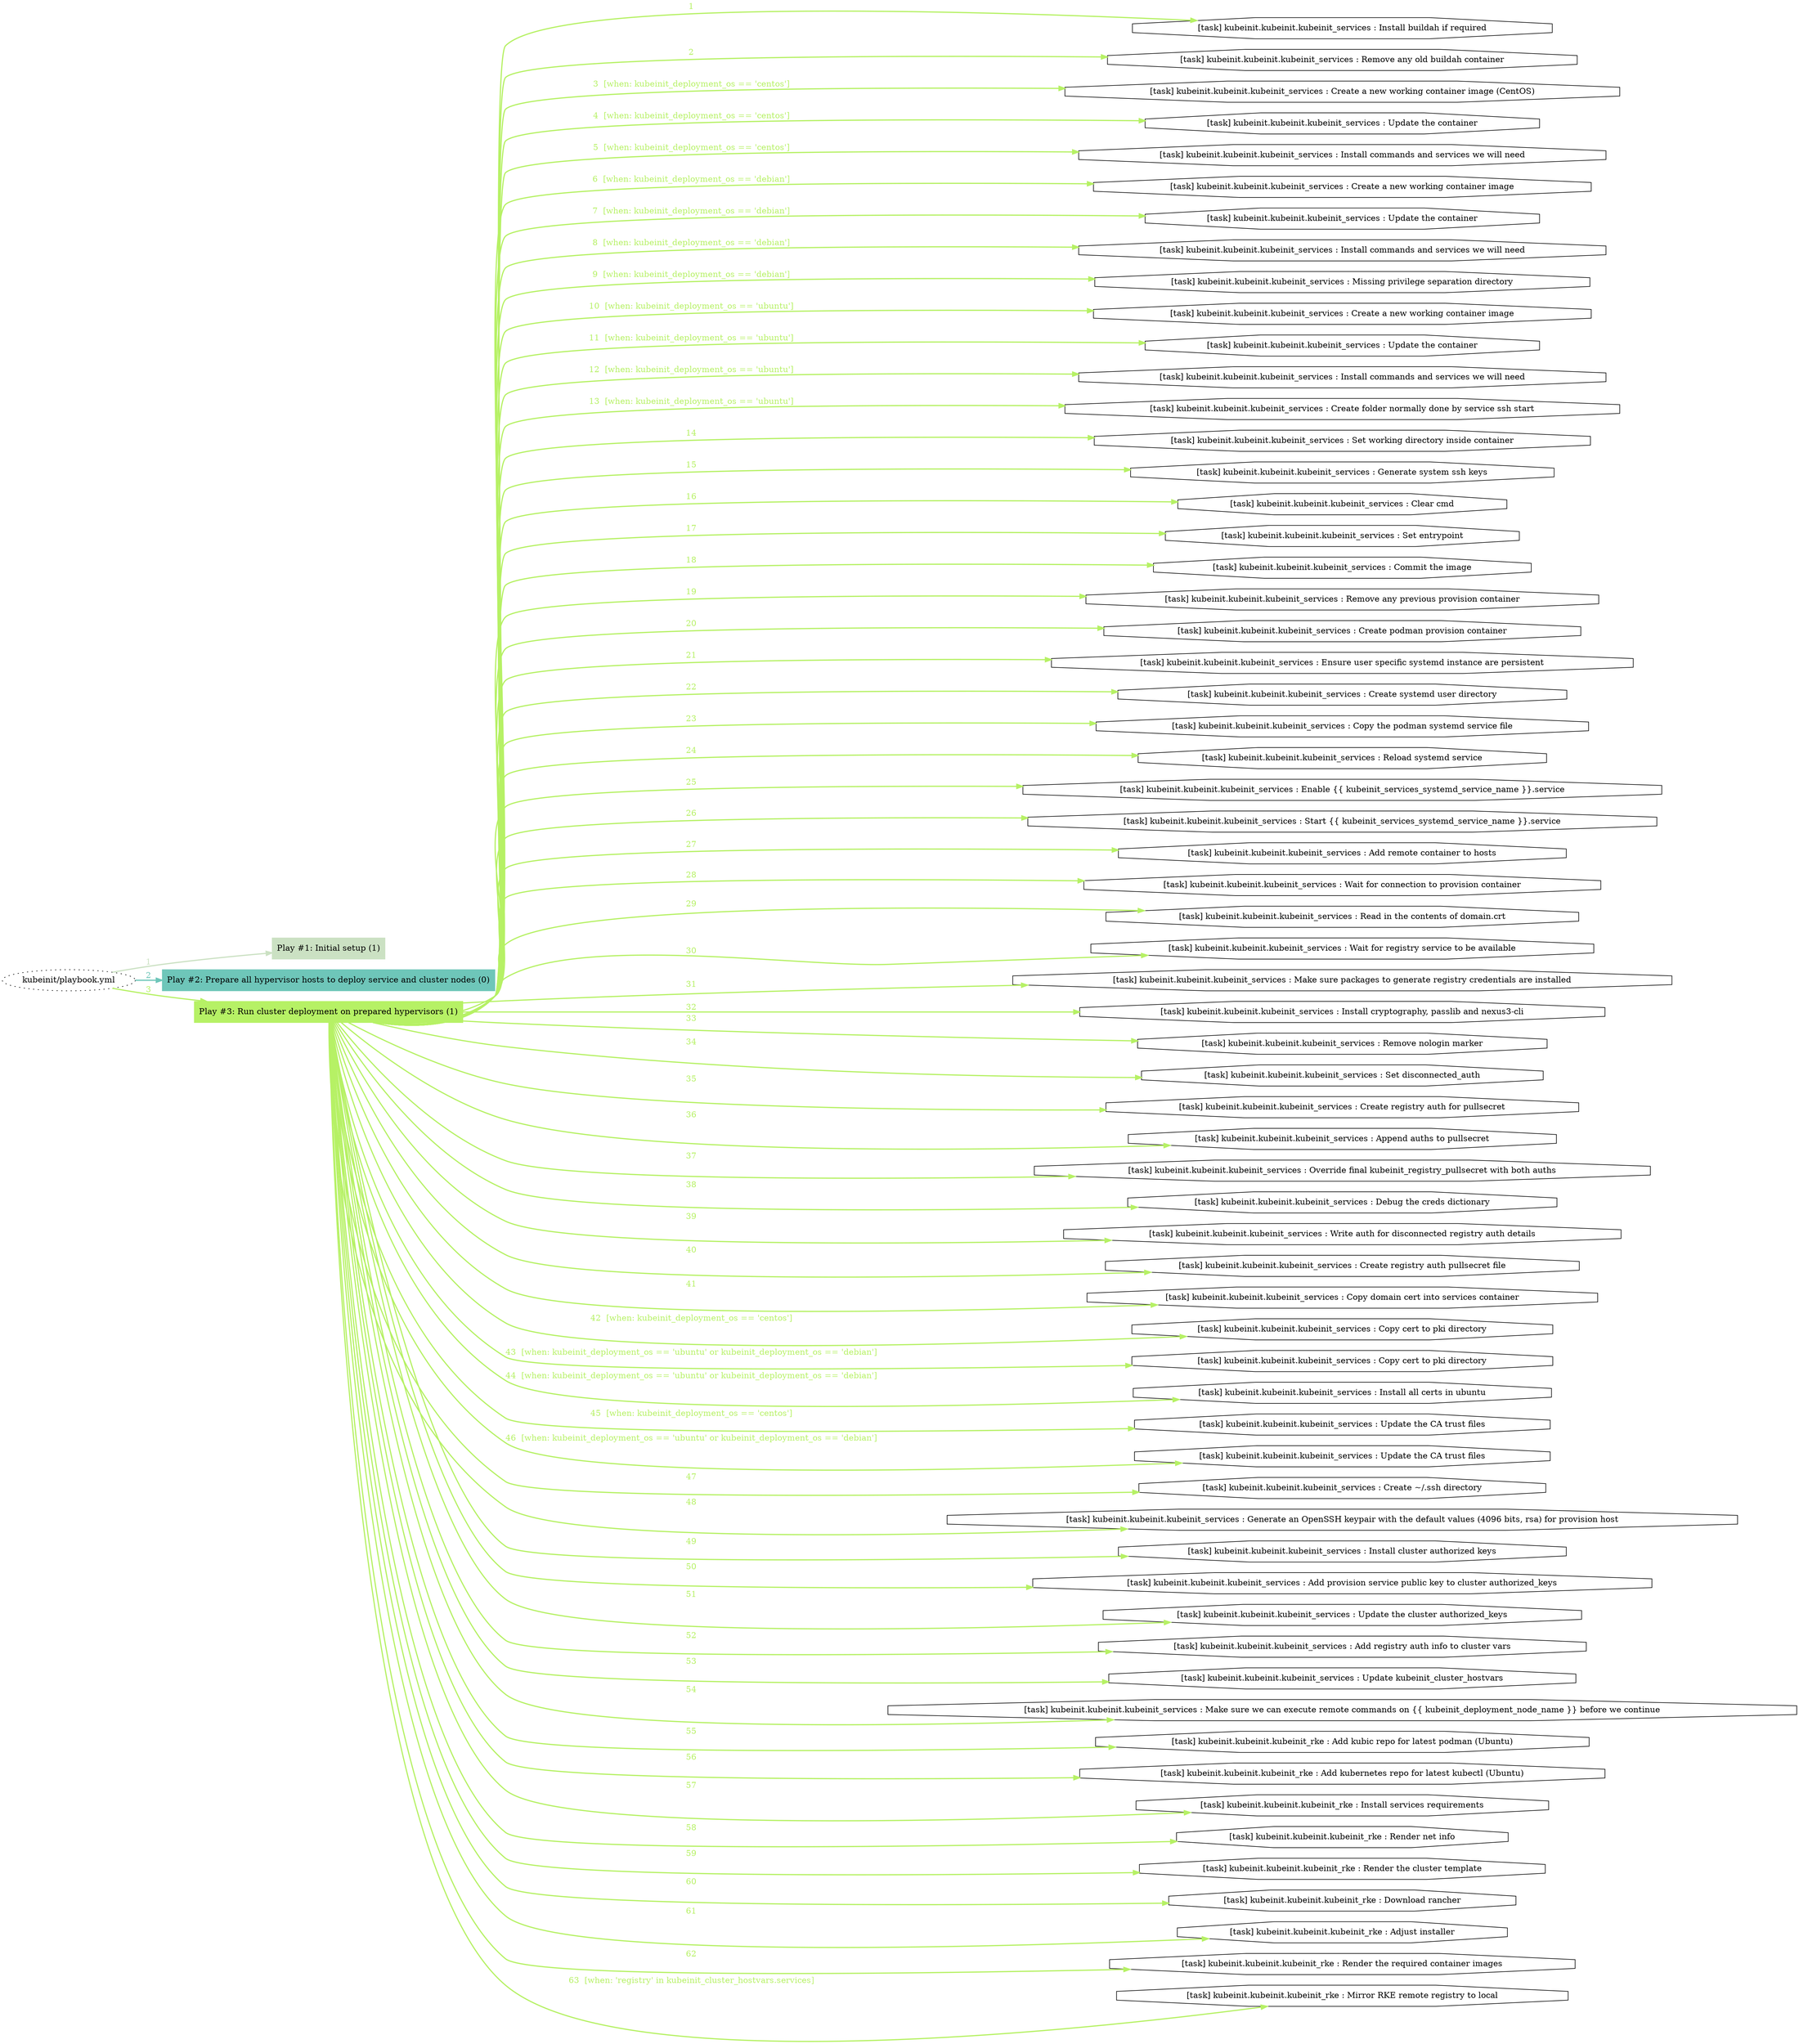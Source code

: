 digraph "kubeinit/playbook.yml "{
	graph [concentrate=true ordering=in rankdir=LR ratio=fill]
	edge [esep=5 sep=10]
	"kubeinit/playbook.yml" [id=root_node style=dotted]
	subgraph "Play #1: Initial setup (1) "{
		"Play #1: Initial setup (1)" [color="#cbe1c3" fontcolor="#000000" id="play_92b8d366-0b4c-4419-a6c6-166ccf0d71f1" shape=box style=filled tooltip=localhost]
		"kubeinit/playbook.yml" -> "Play #1: Initial setup (1)" [label=1 color="#cbe1c3" fontcolor="#cbe1c3" id="edge_5588e5fd-3d67-4f52-b2dd-b437bc4ee201" style=bold]
	}
	subgraph "Play #2: Prepare all hypervisor hosts to deploy service and cluster nodes (0) "{
		"Play #2: Prepare all hypervisor hosts to deploy service and cluster nodes (0)" [color="#6ec6b9" fontcolor="#000000" id="play_97590183-f365-4d15-9194-5573b5f65bda" shape=box style=filled tooltip=""]
		"kubeinit/playbook.yml" -> "Play #2: Prepare all hypervisor hosts to deploy service and cluster nodes (0)" [label=2 color="#6ec6b9" fontcolor="#6ec6b9" id="edge_7bc3e1e9-976c-4c43-8940-598a12a0cede" style=bold]
	}
	subgraph "Play #3: Run cluster deployment on prepared hypervisors (1) "{
		"Play #3: Run cluster deployment on prepared hypervisors (1)" [color="#b6f165" fontcolor="#000000" id="play_e72910d5-e5f8-4277-a110-4760e1043437" shape=box style=filled tooltip=localhost]
		"kubeinit/playbook.yml" -> "Play #3: Run cluster deployment on prepared hypervisors (1)" [label=3 color="#b6f165" fontcolor="#b6f165" id="edge_8b7828df-2321-4020-81c7-35a879ad09b1" style=bold]
		"task_51b20ea7-3c60-48db-bd7e-b1a3b97edab4" [label="[task] kubeinit.kubeinit.kubeinit_services : Install buildah if required" id="task_51b20ea7-3c60-48db-bd7e-b1a3b97edab4" shape=octagon tooltip="[task] kubeinit.kubeinit.kubeinit_services : Install buildah if required"]
		"Play #3: Run cluster deployment on prepared hypervisors (1)" -> "task_51b20ea7-3c60-48db-bd7e-b1a3b97edab4" [label=1 color="#b6f165" fontcolor="#b6f165" id="edge_404acd1a-39ef-4ee1-9e82-ad04fc945151" style=bold]
		"task_80441e25-cef0-4d51-a728-c970016ad37b" [label="[task] kubeinit.kubeinit.kubeinit_services : Remove any old buildah container" id="task_80441e25-cef0-4d51-a728-c970016ad37b" shape=octagon tooltip="[task] kubeinit.kubeinit.kubeinit_services : Remove any old buildah container"]
		"Play #3: Run cluster deployment on prepared hypervisors (1)" -> "task_80441e25-cef0-4d51-a728-c970016ad37b" [label=2 color="#b6f165" fontcolor="#b6f165" id="edge_ac5a5b84-e2c9-43f9-b4fd-71de170e8df4" style=bold]
		"task_86c115d2-d01b-4e83-9484-d398e41625eb" [label="[task] kubeinit.kubeinit.kubeinit_services : Create a new working container image (CentOS)" id="task_86c115d2-d01b-4e83-9484-d398e41625eb" shape=octagon tooltip="[task] kubeinit.kubeinit.kubeinit_services : Create a new working container image (CentOS)"]
		"Play #3: Run cluster deployment on prepared hypervisors (1)" -> "task_86c115d2-d01b-4e83-9484-d398e41625eb" [label="3  [when: kubeinit_deployment_os == 'centos']" color="#b6f165" fontcolor="#b6f165" id="edge_82df9500-069c-48b7-ae0d-f87b46f5d4c4" style=bold]
		"task_3fcefd37-3c2e-4282-851b-fc1059989a72" [label="[task] kubeinit.kubeinit.kubeinit_services : Update the container" id="task_3fcefd37-3c2e-4282-851b-fc1059989a72" shape=octagon tooltip="[task] kubeinit.kubeinit.kubeinit_services : Update the container"]
		"Play #3: Run cluster deployment on prepared hypervisors (1)" -> "task_3fcefd37-3c2e-4282-851b-fc1059989a72" [label="4  [when: kubeinit_deployment_os == 'centos']" color="#b6f165" fontcolor="#b6f165" id="edge_0c2916b9-be1e-4401-ba0e-76e088aa64b6" style=bold]
		"task_775f3d70-1d9e-4f17-a3d6-417639c497a5" [label="[task] kubeinit.kubeinit.kubeinit_services : Install commands and services we will need" id="task_775f3d70-1d9e-4f17-a3d6-417639c497a5" shape=octagon tooltip="[task] kubeinit.kubeinit.kubeinit_services : Install commands and services we will need"]
		"Play #3: Run cluster deployment on prepared hypervisors (1)" -> "task_775f3d70-1d9e-4f17-a3d6-417639c497a5" [label="5  [when: kubeinit_deployment_os == 'centos']" color="#b6f165" fontcolor="#b6f165" id="edge_423fe1b2-0e5d-4a88-89bc-807500841cf4" style=bold]
		"task_272a2b25-8fa3-4c94-a89e-eba4810a0b5a" [label="[task] kubeinit.kubeinit.kubeinit_services : Create a new working container image" id="task_272a2b25-8fa3-4c94-a89e-eba4810a0b5a" shape=octagon tooltip="[task] kubeinit.kubeinit.kubeinit_services : Create a new working container image"]
		"Play #3: Run cluster deployment on prepared hypervisors (1)" -> "task_272a2b25-8fa3-4c94-a89e-eba4810a0b5a" [label="6  [when: kubeinit_deployment_os == 'debian']" color="#b6f165" fontcolor="#b6f165" id="edge_c507916c-87d6-4a7a-bf19-8c873148f09f" style=bold]
		"task_11799140-09af-4022-b004-09b8496a8255" [label="[task] kubeinit.kubeinit.kubeinit_services : Update the container" id="task_11799140-09af-4022-b004-09b8496a8255" shape=octagon tooltip="[task] kubeinit.kubeinit.kubeinit_services : Update the container"]
		"Play #3: Run cluster deployment on prepared hypervisors (1)" -> "task_11799140-09af-4022-b004-09b8496a8255" [label="7  [when: kubeinit_deployment_os == 'debian']" color="#b6f165" fontcolor="#b6f165" id="edge_3c88fcc5-4889-45ca-bd9c-b8ccd84e4097" style=bold]
		"task_d80106c7-7476-48f3-a1c7-712fb5fac399" [label="[task] kubeinit.kubeinit.kubeinit_services : Install commands and services we will need" id="task_d80106c7-7476-48f3-a1c7-712fb5fac399" shape=octagon tooltip="[task] kubeinit.kubeinit.kubeinit_services : Install commands and services we will need"]
		"Play #3: Run cluster deployment on prepared hypervisors (1)" -> "task_d80106c7-7476-48f3-a1c7-712fb5fac399" [label="8  [when: kubeinit_deployment_os == 'debian']" color="#b6f165" fontcolor="#b6f165" id="edge_6e795aaa-e3f4-443a-bc93-cabf4f9355ce" style=bold]
		"task_d2935068-3375-46d2-893d-c03c8bc3d672" [label="[task] kubeinit.kubeinit.kubeinit_services : Missing privilege separation directory" id="task_d2935068-3375-46d2-893d-c03c8bc3d672" shape=octagon tooltip="[task] kubeinit.kubeinit.kubeinit_services : Missing privilege separation directory"]
		"Play #3: Run cluster deployment on prepared hypervisors (1)" -> "task_d2935068-3375-46d2-893d-c03c8bc3d672" [label="9  [when: kubeinit_deployment_os == 'debian']" color="#b6f165" fontcolor="#b6f165" id="edge_565b4282-17ce-4ea1-8e77-b60c8e6a4503" style=bold]
		"task_cd6d57a4-c55d-42de-b3f3-cbd2bf7a79dc" [label="[task] kubeinit.kubeinit.kubeinit_services : Create a new working container image" id="task_cd6d57a4-c55d-42de-b3f3-cbd2bf7a79dc" shape=octagon tooltip="[task] kubeinit.kubeinit.kubeinit_services : Create a new working container image"]
		"Play #3: Run cluster deployment on prepared hypervisors (1)" -> "task_cd6d57a4-c55d-42de-b3f3-cbd2bf7a79dc" [label="10  [when: kubeinit_deployment_os == 'ubuntu']" color="#b6f165" fontcolor="#b6f165" id="edge_28d82120-959e-44d8-8dab-00dbf6f651c3" style=bold]
		"task_05903f37-0186-4651-ba0e-668a61826a6b" [label="[task] kubeinit.kubeinit.kubeinit_services : Update the container" id="task_05903f37-0186-4651-ba0e-668a61826a6b" shape=octagon tooltip="[task] kubeinit.kubeinit.kubeinit_services : Update the container"]
		"Play #3: Run cluster deployment on prepared hypervisors (1)" -> "task_05903f37-0186-4651-ba0e-668a61826a6b" [label="11  [when: kubeinit_deployment_os == 'ubuntu']" color="#b6f165" fontcolor="#b6f165" id="edge_e26ff62f-3799-4b4d-8341-8f9b47ceadb1" style=bold]
		"task_5550bde5-ea6e-4ac9-aa2e-5c9465d791e0" [label="[task] kubeinit.kubeinit.kubeinit_services : Install commands and services we will need" id="task_5550bde5-ea6e-4ac9-aa2e-5c9465d791e0" shape=octagon tooltip="[task] kubeinit.kubeinit.kubeinit_services : Install commands and services we will need"]
		"Play #3: Run cluster deployment on prepared hypervisors (1)" -> "task_5550bde5-ea6e-4ac9-aa2e-5c9465d791e0" [label="12  [when: kubeinit_deployment_os == 'ubuntu']" color="#b6f165" fontcolor="#b6f165" id="edge_f3b560f9-d24c-4f6b-b4f3-fb59b96fbbbd" style=bold]
		"task_107d8d09-22f1-45f9-a216-9beed77ab0ab" [label="[task] kubeinit.kubeinit.kubeinit_services : Create folder normally done by service ssh start" id="task_107d8d09-22f1-45f9-a216-9beed77ab0ab" shape=octagon tooltip="[task] kubeinit.kubeinit.kubeinit_services : Create folder normally done by service ssh start"]
		"Play #3: Run cluster deployment on prepared hypervisors (1)" -> "task_107d8d09-22f1-45f9-a216-9beed77ab0ab" [label="13  [when: kubeinit_deployment_os == 'ubuntu']" color="#b6f165" fontcolor="#b6f165" id="edge_06575089-8000-4dbe-875a-708273d4dcd5" style=bold]
		"task_f44bcf10-14f1-47ee-b4f6-74ceb164810e" [label="[task] kubeinit.kubeinit.kubeinit_services : Set working directory inside container" id="task_f44bcf10-14f1-47ee-b4f6-74ceb164810e" shape=octagon tooltip="[task] kubeinit.kubeinit.kubeinit_services : Set working directory inside container"]
		"Play #3: Run cluster deployment on prepared hypervisors (1)" -> "task_f44bcf10-14f1-47ee-b4f6-74ceb164810e" [label=14 color="#b6f165" fontcolor="#b6f165" id="edge_8c34f814-5af0-4fab-99c2-be8c75e6ffc6" style=bold]
		"task_78b46f24-9fe2-45e6-ad72-4920541eb0c2" [label="[task] kubeinit.kubeinit.kubeinit_services : Generate system ssh keys" id="task_78b46f24-9fe2-45e6-ad72-4920541eb0c2" shape=octagon tooltip="[task] kubeinit.kubeinit.kubeinit_services : Generate system ssh keys"]
		"Play #3: Run cluster deployment on prepared hypervisors (1)" -> "task_78b46f24-9fe2-45e6-ad72-4920541eb0c2" [label=15 color="#b6f165" fontcolor="#b6f165" id="edge_c1a33c25-ea8d-493d-b1b6-f03ead27362b" style=bold]
		"task_0dc1dfd6-50ac-4adc-9f9d-609deac34b43" [label="[task] kubeinit.kubeinit.kubeinit_services : Clear cmd" id="task_0dc1dfd6-50ac-4adc-9f9d-609deac34b43" shape=octagon tooltip="[task] kubeinit.kubeinit.kubeinit_services : Clear cmd"]
		"Play #3: Run cluster deployment on prepared hypervisors (1)" -> "task_0dc1dfd6-50ac-4adc-9f9d-609deac34b43" [label=16 color="#b6f165" fontcolor="#b6f165" id="edge_058e0c09-cb21-4e87-b779-d2d2b163c725" style=bold]
		"task_abdfff79-81f5-4711-8ebf-efb9338d2b1d" [label="[task] kubeinit.kubeinit.kubeinit_services : Set entrypoint" id="task_abdfff79-81f5-4711-8ebf-efb9338d2b1d" shape=octagon tooltip="[task] kubeinit.kubeinit.kubeinit_services : Set entrypoint"]
		"Play #3: Run cluster deployment on prepared hypervisors (1)" -> "task_abdfff79-81f5-4711-8ebf-efb9338d2b1d" [label=17 color="#b6f165" fontcolor="#b6f165" id="edge_e381a939-99d4-4190-86a9-0c3779582832" style=bold]
		"task_1e846a70-57b0-424d-ae3f-26ef8c07d2e4" [label="[task] kubeinit.kubeinit.kubeinit_services : Commit the image" id="task_1e846a70-57b0-424d-ae3f-26ef8c07d2e4" shape=octagon tooltip="[task] kubeinit.kubeinit.kubeinit_services : Commit the image"]
		"Play #3: Run cluster deployment on prepared hypervisors (1)" -> "task_1e846a70-57b0-424d-ae3f-26ef8c07d2e4" [label=18 color="#b6f165" fontcolor="#b6f165" id="edge_668e4384-695c-4147-aac1-f318c3764db2" style=bold]
		"task_d6f9899f-555f-4e40-b66c-b10a96dac909" [label="[task] kubeinit.kubeinit.kubeinit_services : Remove any previous provision container" id="task_d6f9899f-555f-4e40-b66c-b10a96dac909" shape=octagon tooltip="[task] kubeinit.kubeinit.kubeinit_services : Remove any previous provision container"]
		"Play #3: Run cluster deployment on prepared hypervisors (1)" -> "task_d6f9899f-555f-4e40-b66c-b10a96dac909" [label=19 color="#b6f165" fontcolor="#b6f165" id="edge_6d7a3962-67f4-42e5-b986-03270b32c3e4" style=bold]
		"task_c2c78ee6-f95d-43d3-8d2e-8d8829c49dac" [label="[task] kubeinit.kubeinit.kubeinit_services : Create podman provision container" id="task_c2c78ee6-f95d-43d3-8d2e-8d8829c49dac" shape=octagon tooltip="[task] kubeinit.kubeinit.kubeinit_services : Create podman provision container"]
		"Play #3: Run cluster deployment on prepared hypervisors (1)" -> "task_c2c78ee6-f95d-43d3-8d2e-8d8829c49dac" [label=20 color="#b6f165" fontcolor="#b6f165" id="edge_da860106-57f8-4950-a465-5f3fa5220d90" style=bold]
		"task_de237b7d-db5a-410c-80ab-7d31857c2a6e" [label="[task] kubeinit.kubeinit.kubeinit_services : Ensure user specific systemd instance are persistent" id="task_de237b7d-db5a-410c-80ab-7d31857c2a6e" shape=octagon tooltip="[task] kubeinit.kubeinit.kubeinit_services : Ensure user specific systemd instance are persistent"]
		"Play #3: Run cluster deployment on prepared hypervisors (1)" -> "task_de237b7d-db5a-410c-80ab-7d31857c2a6e" [label=21 color="#b6f165" fontcolor="#b6f165" id="edge_d9327c0d-0aed-4a70-b942-07c3deb12315" style=bold]
		"task_b462760d-8357-465f-a25b-bd7b193a704e" [label="[task] kubeinit.kubeinit.kubeinit_services : Create systemd user directory" id="task_b462760d-8357-465f-a25b-bd7b193a704e" shape=octagon tooltip="[task] kubeinit.kubeinit.kubeinit_services : Create systemd user directory"]
		"Play #3: Run cluster deployment on prepared hypervisors (1)" -> "task_b462760d-8357-465f-a25b-bd7b193a704e" [label=22 color="#b6f165" fontcolor="#b6f165" id="edge_3cbb9e8f-bae1-4826-9531-e996015375eb" style=bold]
		"task_f0665ee9-1130-4385-b9c9-b90a62ac2e9e" [label="[task] kubeinit.kubeinit.kubeinit_services : Copy the podman systemd service file" id="task_f0665ee9-1130-4385-b9c9-b90a62ac2e9e" shape=octagon tooltip="[task] kubeinit.kubeinit.kubeinit_services : Copy the podman systemd service file"]
		"Play #3: Run cluster deployment on prepared hypervisors (1)" -> "task_f0665ee9-1130-4385-b9c9-b90a62ac2e9e" [label=23 color="#b6f165" fontcolor="#b6f165" id="edge_58a03fbd-36bd-4076-a5c2-e28ed4fba684" style=bold]
		"task_3d4c040a-a92c-4ba2-8d75-61c7bc868e5a" [label="[task] kubeinit.kubeinit.kubeinit_services : Reload systemd service" id="task_3d4c040a-a92c-4ba2-8d75-61c7bc868e5a" shape=octagon tooltip="[task] kubeinit.kubeinit.kubeinit_services : Reload systemd service"]
		"Play #3: Run cluster deployment on prepared hypervisors (1)" -> "task_3d4c040a-a92c-4ba2-8d75-61c7bc868e5a" [label=24 color="#b6f165" fontcolor="#b6f165" id="edge_a28d02cc-a57e-4f32-8ad4-4a9833e4a110" style=bold]
		"task_e1bd9e54-6309-4041-9584-56ae0ceae685" [label="[task] kubeinit.kubeinit.kubeinit_services : Enable {{ kubeinit_services_systemd_service_name }}.service" id="task_e1bd9e54-6309-4041-9584-56ae0ceae685" shape=octagon tooltip="[task] kubeinit.kubeinit.kubeinit_services : Enable {{ kubeinit_services_systemd_service_name }}.service"]
		"Play #3: Run cluster deployment on prepared hypervisors (1)" -> "task_e1bd9e54-6309-4041-9584-56ae0ceae685" [label=25 color="#b6f165" fontcolor="#b6f165" id="edge_52619eaa-d2c7-40dc-9620-9d5839584769" style=bold]
		"task_add632b2-0db6-4802-8265-3fea501debb2" [label="[task] kubeinit.kubeinit.kubeinit_services : Start {{ kubeinit_services_systemd_service_name }}.service" id="task_add632b2-0db6-4802-8265-3fea501debb2" shape=octagon tooltip="[task] kubeinit.kubeinit.kubeinit_services : Start {{ kubeinit_services_systemd_service_name }}.service"]
		"Play #3: Run cluster deployment on prepared hypervisors (1)" -> "task_add632b2-0db6-4802-8265-3fea501debb2" [label=26 color="#b6f165" fontcolor="#b6f165" id="edge_4b350a9a-7475-430b-85b6-ac8ee3e08ef0" style=bold]
		"task_478b75e2-b9be-460f-80e5-156fd0cf98b1" [label="[task] kubeinit.kubeinit.kubeinit_services : Add remote container to hosts" id="task_478b75e2-b9be-460f-80e5-156fd0cf98b1" shape=octagon tooltip="[task] kubeinit.kubeinit.kubeinit_services : Add remote container to hosts"]
		"Play #3: Run cluster deployment on prepared hypervisors (1)" -> "task_478b75e2-b9be-460f-80e5-156fd0cf98b1" [label=27 color="#b6f165" fontcolor="#b6f165" id="edge_e2a89381-1b39-44d0-8148-a86765b94f60" style=bold]
		"task_0d230a6c-9375-423b-af1c-5f0520f90e9c" [label="[task] kubeinit.kubeinit.kubeinit_services : Wait for connection to provision container" id="task_0d230a6c-9375-423b-af1c-5f0520f90e9c" shape=octagon tooltip="[task] kubeinit.kubeinit.kubeinit_services : Wait for connection to provision container"]
		"Play #3: Run cluster deployment on prepared hypervisors (1)" -> "task_0d230a6c-9375-423b-af1c-5f0520f90e9c" [label=28 color="#b6f165" fontcolor="#b6f165" id="edge_3bec6538-74a6-4662-94a9-06cf71759cfc" style=bold]
		"task_007c847c-ff96-425a-975f-60851751ace1" [label="[task] kubeinit.kubeinit.kubeinit_services : Read in the contents of domain.crt" id="task_007c847c-ff96-425a-975f-60851751ace1" shape=octagon tooltip="[task] kubeinit.kubeinit.kubeinit_services : Read in the contents of domain.crt"]
		"Play #3: Run cluster deployment on prepared hypervisors (1)" -> "task_007c847c-ff96-425a-975f-60851751ace1" [label=29 color="#b6f165" fontcolor="#b6f165" id="edge_6e6f25fd-8dad-48f6-b71d-5827b6a795e5" style=bold]
		"task_1ee04cf0-0df2-4a3c-99b7-05ab876d1462" [label="[task] kubeinit.kubeinit.kubeinit_services : Wait for registry service to be available" id="task_1ee04cf0-0df2-4a3c-99b7-05ab876d1462" shape=octagon tooltip="[task] kubeinit.kubeinit.kubeinit_services : Wait for registry service to be available"]
		"Play #3: Run cluster deployment on prepared hypervisors (1)" -> "task_1ee04cf0-0df2-4a3c-99b7-05ab876d1462" [label=30 color="#b6f165" fontcolor="#b6f165" id="edge_afebf0c1-1deb-489f-bc22-562e3c4bab3b" style=bold]
		"task_1384e455-108b-4a4f-8de9-281ca5595c0d" [label="[task] kubeinit.kubeinit.kubeinit_services : Make sure packages to generate registry credentials are installed" id="task_1384e455-108b-4a4f-8de9-281ca5595c0d" shape=octagon tooltip="[task] kubeinit.kubeinit.kubeinit_services : Make sure packages to generate registry credentials are installed"]
		"Play #3: Run cluster deployment on prepared hypervisors (1)" -> "task_1384e455-108b-4a4f-8de9-281ca5595c0d" [label=31 color="#b6f165" fontcolor="#b6f165" id="edge_c0bfe88d-08ac-40c4-b839-42104204f50c" style=bold]
		"task_6e98ba31-e008-4467-857f-de455675f723" [label="[task] kubeinit.kubeinit.kubeinit_services : Install cryptography, passlib and nexus3-cli" id="task_6e98ba31-e008-4467-857f-de455675f723" shape=octagon tooltip="[task] kubeinit.kubeinit.kubeinit_services : Install cryptography, passlib and nexus3-cli"]
		"Play #3: Run cluster deployment on prepared hypervisors (1)" -> "task_6e98ba31-e008-4467-857f-de455675f723" [label=32 color="#b6f165" fontcolor="#b6f165" id="edge_075f2d38-48cf-46d8-b7e6-f207968c8523" style=bold]
		"task_9d662355-39b7-4049-8bc0-770341a442f4" [label="[task] kubeinit.kubeinit.kubeinit_services : Remove nologin marker" id="task_9d662355-39b7-4049-8bc0-770341a442f4" shape=octagon tooltip="[task] kubeinit.kubeinit.kubeinit_services : Remove nologin marker"]
		"Play #3: Run cluster deployment on prepared hypervisors (1)" -> "task_9d662355-39b7-4049-8bc0-770341a442f4" [label=33 color="#b6f165" fontcolor="#b6f165" id="edge_122c6c69-a2e9-47ce-a739-769f8d62fe5a" style=bold]
		"task_c4bad9fb-d6e5-4457-ba02-1f10cbfd32b4" [label="[task] kubeinit.kubeinit.kubeinit_services : Set disconnected_auth" id="task_c4bad9fb-d6e5-4457-ba02-1f10cbfd32b4" shape=octagon tooltip="[task] kubeinit.kubeinit.kubeinit_services : Set disconnected_auth"]
		"Play #3: Run cluster deployment on prepared hypervisors (1)" -> "task_c4bad9fb-d6e5-4457-ba02-1f10cbfd32b4" [label=34 color="#b6f165" fontcolor="#b6f165" id="edge_328514e3-9af9-49bf-af25-5d63ffa9fddf" style=bold]
		"task_a6ec7e0c-ff11-40a9-8c1a-c1055707e418" [label="[task] kubeinit.kubeinit.kubeinit_services : Create registry auth for pullsecret" id="task_a6ec7e0c-ff11-40a9-8c1a-c1055707e418" shape=octagon tooltip="[task] kubeinit.kubeinit.kubeinit_services : Create registry auth for pullsecret"]
		"Play #3: Run cluster deployment on prepared hypervisors (1)" -> "task_a6ec7e0c-ff11-40a9-8c1a-c1055707e418" [label=35 color="#b6f165" fontcolor="#b6f165" id="edge_51f0a40e-cfc9-436c-b63c-82f877e9cab9" style=bold]
		"task_fba4fd4d-d680-4bc8-9e3e-22fdf52a8be4" [label="[task] kubeinit.kubeinit.kubeinit_services : Append auths to pullsecret" id="task_fba4fd4d-d680-4bc8-9e3e-22fdf52a8be4" shape=octagon tooltip="[task] kubeinit.kubeinit.kubeinit_services : Append auths to pullsecret"]
		"Play #3: Run cluster deployment on prepared hypervisors (1)" -> "task_fba4fd4d-d680-4bc8-9e3e-22fdf52a8be4" [label=36 color="#b6f165" fontcolor="#b6f165" id="edge_b6bc508f-058c-4a34-b04b-893bbe5ec3e3" style=bold]
		"task_7084ee2b-e743-438d-a815-466f003b7173" [label="[task] kubeinit.kubeinit.kubeinit_services : Override final kubeinit_registry_pullsecret with both auths" id="task_7084ee2b-e743-438d-a815-466f003b7173" shape=octagon tooltip="[task] kubeinit.kubeinit.kubeinit_services : Override final kubeinit_registry_pullsecret with both auths"]
		"Play #3: Run cluster deployment on prepared hypervisors (1)" -> "task_7084ee2b-e743-438d-a815-466f003b7173" [label=37 color="#b6f165" fontcolor="#b6f165" id="edge_b1f703e0-6c21-499b-af97-16e7c7c3cd77" style=bold]
		"task_94ff8ed6-23bf-439b-a7a7-7f7722aaeae1" [label="[task] kubeinit.kubeinit.kubeinit_services : Debug the creds dictionary" id="task_94ff8ed6-23bf-439b-a7a7-7f7722aaeae1" shape=octagon tooltip="[task] kubeinit.kubeinit.kubeinit_services : Debug the creds dictionary"]
		"Play #3: Run cluster deployment on prepared hypervisors (1)" -> "task_94ff8ed6-23bf-439b-a7a7-7f7722aaeae1" [label=38 color="#b6f165" fontcolor="#b6f165" id="edge_30b363a2-a03f-43af-9741-2f8e371e37da" style=bold]
		"task_7e193e8a-1ad2-4366-8112-c17fc131a6c1" [label="[task] kubeinit.kubeinit.kubeinit_services : Write auth for disconnected registry auth details" id="task_7e193e8a-1ad2-4366-8112-c17fc131a6c1" shape=octagon tooltip="[task] kubeinit.kubeinit.kubeinit_services : Write auth for disconnected registry auth details"]
		"Play #3: Run cluster deployment on prepared hypervisors (1)" -> "task_7e193e8a-1ad2-4366-8112-c17fc131a6c1" [label=39 color="#b6f165" fontcolor="#b6f165" id="edge_35a47f82-4a89-4c31-86a0-a712009e8bef" style=bold]
		"task_d95199be-6a51-49b9-916c-5bb5cf8400c9" [label="[task] kubeinit.kubeinit.kubeinit_services : Create registry auth pullsecret file" id="task_d95199be-6a51-49b9-916c-5bb5cf8400c9" shape=octagon tooltip="[task] kubeinit.kubeinit.kubeinit_services : Create registry auth pullsecret file"]
		"Play #3: Run cluster deployment on prepared hypervisors (1)" -> "task_d95199be-6a51-49b9-916c-5bb5cf8400c9" [label=40 color="#b6f165" fontcolor="#b6f165" id="edge_29cae8a4-f133-41e4-9b00-36f8bcfd41c0" style=bold]
		"task_fa48977b-9652-4f36-b847-fd52d0f14db4" [label="[task] kubeinit.kubeinit.kubeinit_services : Copy domain cert into services container" id="task_fa48977b-9652-4f36-b847-fd52d0f14db4" shape=octagon tooltip="[task] kubeinit.kubeinit.kubeinit_services : Copy domain cert into services container"]
		"Play #3: Run cluster deployment on prepared hypervisors (1)" -> "task_fa48977b-9652-4f36-b847-fd52d0f14db4" [label=41 color="#b6f165" fontcolor="#b6f165" id="edge_0e76f2c9-0ac7-452f-9bd0-861c0f66597c" style=bold]
		"task_b6637513-b22c-44ce-99ac-eb270c1a6e7d" [label="[task] kubeinit.kubeinit.kubeinit_services : Copy cert to pki directory" id="task_b6637513-b22c-44ce-99ac-eb270c1a6e7d" shape=octagon tooltip="[task] kubeinit.kubeinit.kubeinit_services : Copy cert to pki directory"]
		"Play #3: Run cluster deployment on prepared hypervisors (1)" -> "task_b6637513-b22c-44ce-99ac-eb270c1a6e7d" [label="42  [when: kubeinit_deployment_os == 'centos']" color="#b6f165" fontcolor="#b6f165" id="edge_7d6152ad-0343-467f-a7ff-faaa9b478717" style=bold]
		"task_b548e88d-30c7-43ef-b7fd-c9a8842d41cf" [label="[task] kubeinit.kubeinit.kubeinit_services : Copy cert to pki directory" id="task_b548e88d-30c7-43ef-b7fd-c9a8842d41cf" shape=octagon tooltip="[task] kubeinit.kubeinit.kubeinit_services : Copy cert to pki directory"]
		"Play #3: Run cluster deployment on prepared hypervisors (1)" -> "task_b548e88d-30c7-43ef-b7fd-c9a8842d41cf" [label="43  [when: kubeinit_deployment_os == 'ubuntu' or kubeinit_deployment_os == 'debian']" color="#b6f165" fontcolor="#b6f165" id="edge_67f633bb-0fe4-4499-9fd4-0fdae569382d" style=bold]
		"task_0438b3d3-aa13-4e72-9e3b-d753b44d9973" [label="[task] kubeinit.kubeinit.kubeinit_services : Install all certs in ubuntu" id="task_0438b3d3-aa13-4e72-9e3b-d753b44d9973" shape=octagon tooltip="[task] kubeinit.kubeinit.kubeinit_services : Install all certs in ubuntu"]
		"Play #3: Run cluster deployment on prepared hypervisors (1)" -> "task_0438b3d3-aa13-4e72-9e3b-d753b44d9973" [label="44  [when: kubeinit_deployment_os == 'ubuntu' or kubeinit_deployment_os == 'debian']" color="#b6f165" fontcolor="#b6f165" id="edge_3579f99e-4488-44f2-b285-2e39518bec35" style=bold]
		"task_819eb7d2-b64e-4c16-a95f-db1358163980" [label="[task] kubeinit.kubeinit.kubeinit_services : Update the CA trust files" id="task_819eb7d2-b64e-4c16-a95f-db1358163980" shape=octagon tooltip="[task] kubeinit.kubeinit.kubeinit_services : Update the CA trust files"]
		"Play #3: Run cluster deployment on prepared hypervisors (1)" -> "task_819eb7d2-b64e-4c16-a95f-db1358163980" [label="45  [when: kubeinit_deployment_os == 'centos']" color="#b6f165" fontcolor="#b6f165" id="edge_7ed1b1b3-8429-46e2-a89d-a59a3eeebed3" style=bold]
		"task_b696c0e0-6320-4c9e-91e1-fc781d55eca4" [label="[task] kubeinit.kubeinit.kubeinit_services : Update the CA trust files" id="task_b696c0e0-6320-4c9e-91e1-fc781d55eca4" shape=octagon tooltip="[task] kubeinit.kubeinit.kubeinit_services : Update the CA trust files"]
		"Play #3: Run cluster deployment on prepared hypervisors (1)" -> "task_b696c0e0-6320-4c9e-91e1-fc781d55eca4" [label="46  [when: kubeinit_deployment_os == 'ubuntu' or kubeinit_deployment_os == 'debian']" color="#b6f165" fontcolor="#b6f165" id="edge_f4f6be15-08b5-448b-a33b-bc942a6308ed" style=bold]
		"task_636465f8-4858-457f-b8f9-6fdb2bd062f4" [label="[task] kubeinit.kubeinit.kubeinit_services : Create ~/.ssh directory" id="task_636465f8-4858-457f-b8f9-6fdb2bd062f4" shape=octagon tooltip="[task] kubeinit.kubeinit.kubeinit_services : Create ~/.ssh directory"]
		"Play #3: Run cluster deployment on prepared hypervisors (1)" -> "task_636465f8-4858-457f-b8f9-6fdb2bd062f4" [label=47 color="#b6f165" fontcolor="#b6f165" id="edge_1b696d3d-629f-4aa7-b485-c9b015aa97ca" style=bold]
		"task_240dc3dd-6c88-4908-bce5-6b3431705713" [label="[task] kubeinit.kubeinit.kubeinit_services : Generate an OpenSSH keypair with the default values (4096 bits, rsa) for provision host" id="task_240dc3dd-6c88-4908-bce5-6b3431705713" shape=octagon tooltip="[task] kubeinit.kubeinit.kubeinit_services : Generate an OpenSSH keypair with the default values (4096 bits, rsa) for provision host"]
		"Play #3: Run cluster deployment on prepared hypervisors (1)" -> "task_240dc3dd-6c88-4908-bce5-6b3431705713" [label=48 color="#b6f165" fontcolor="#b6f165" id="edge_1f443da3-946e-4c71-9800-c31ebac7021f" style=bold]
		"task_415105e4-f970-4562-b2e0-721431370295" [label="[task] kubeinit.kubeinit.kubeinit_services : Install cluster authorized keys" id="task_415105e4-f970-4562-b2e0-721431370295" shape=octagon tooltip="[task] kubeinit.kubeinit.kubeinit_services : Install cluster authorized keys"]
		"Play #3: Run cluster deployment on prepared hypervisors (1)" -> "task_415105e4-f970-4562-b2e0-721431370295" [label=49 color="#b6f165" fontcolor="#b6f165" id="edge_a19c5877-57f4-4c8f-9a58-4dfbaa66d67f" style=bold]
		"task_6938535e-3162-4fcd-b7a5-f8e6d2dc992a" [label="[task] kubeinit.kubeinit.kubeinit_services : Add provision service public key to cluster authorized_keys" id="task_6938535e-3162-4fcd-b7a5-f8e6d2dc992a" shape=octagon tooltip="[task] kubeinit.kubeinit.kubeinit_services : Add provision service public key to cluster authorized_keys"]
		"Play #3: Run cluster deployment on prepared hypervisors (1)" -> "task_6938535e-3162-4fcd-b7a5-f8e6d2dc992a" [label=50 color="#b6f165" fontcolor="#b6f165" id="edge_2617f29f-9e46-4f64-9387-6091932e6d6a" style=bold]
		"task_5d9c22f5-b74d-4d19-af91-62c26f908310" [label="[task] kubeinit.kubeinit.kubeinit_services : Update the cluster authorized_keys" id="task_5d9c22f5-b74d-4d19-af91-62c26f908310" shape=octagon tooltip="[task] kubeinit.kubeinit.kubeinit_services : Update the cluster authorized_keys"]
		"Play #3: Run cluster deployment on prepared hypervisors (1)" -> "task_5d9c22f5-b74d-4d19-af91-62c26f908310" [label=51 color="#b6f165" fontcolor="#b6f165" id="edge_02f708b5-7a5c-4353-8cf4-9b5b1f698c3c" style=bold]
		"task_6c28e7e0-7ef1-4005-a2eb-dacf6b5e3a2f" [label="[task] kubeinit.kubeinit.kubeinit_services : Add registry auth info to cluster vars" id="task_6c28e7e0-7ef1-4005-a2eb-dacf6b5e3a2f" shape=octagon tooltip="[task] kubeinit.kubeinit.kubeinit_services : Add registry auth info to cluster vars"]
		"Play #3: Run cluster deployment on prepared hypervisors (1)" -> "task_6c28e7e0-7ef1-4005-a2eb-dacf6b5e3a2f" [label=52 color="#b6f165" fontcolor="#b6f165" id="edge_91ddc22a-904c-48ed-ad26-e0add81a8769" style=bold]
		"task_af2fdc06-c5cc-41f3-a392-68034bf53e51" [label="[task] kubeinit.kubeinit.kubeinit_services : Update kubeinit_cluster_hostvars" id="task_af2fdc06-c5cc-41f3-a392-68034bf53e51" shape=octagon tooltip="[task] kubeinit.kubeinit.kubeinit_services : Update kubeinit_cluster_hostvars"]
		"Play #3: Run cluster deployment on prepared hypervisors (1)" -> "task_af2fdc06-c5cc-41f3-a392-68034bf53e51" [label=53 color="#b6f165" fontcolor="#b6f165" id="edge_fdd4e709-5e1a-48c7-a88c-a33852877aa8" style=bold]
		"task_9f9118dc-8f16-459f-849f-7d3d93275acc" [label="[task] kubeinit.kubeinit.kubeinit_services : Make sure we can execute remote commands on {{ kubeinit_deployment_node_name }} before we continue" id="task_9f9118dc-8f16-459f-849f-7d3d93275acc" shape=octagon tooltip="[task] kubeinit.kubeinit.kubeinit_services : Make sure we can execute remote commands on {{ kubeinit_deployment_node_name }} before we continue"]
		"Play #3: Run cluster deployment on prepared hypervisors (1)" -> "task_9f9118dc-8f16-459f-849f-7d3d93275acc" [label=54 color="#b6f165" fontcolor="#b6f165" id="edge_64a08553-c09b-4251-beb5-9c72c5066fec" style=bold]
		"task_ec9034d2-960c-40b8-bc80-b958faef91dc" [label="[task] kubeinit.kubeinit.kubeinit_rke : Add kubic repo for latest podman (Ubuntu)" id="task_ec9034d2-960c-40b8-bc80-b958faef91dc" shape=octagon tooltip="[task] kubeinit.kubeinit.kubeinit_rke : Add kubic repo for latest podman (Ubuntu)"]
		"Play #3: Run cluster deployment on prepared hypervisors (1)" -> "task_ec9034d2-960c-40b8-bc80-b958faef91dc" [label=55 color="#b6f165" fontcolor="#b6f165" id="edge_af1c2349-6af3-479e-b2b7-6bd2eaa392eb" style=bold]
		"task_4e07af28-5e46-44b9-85c9-ddeaa2bfe9af" [label="[task] kubeinit.kubeinit.kubeinit_rke : Add kubernetes repo for latest kubectl (Ubuntu)" id="task_4e07af28-5e46-44b9-85c9-ddeaa2bfe9af" shape=octagon tooltip="[task] kubeinit.kubeinit.kubeinit_rke : Add kubernetes repo for latest kubectl (Ubuntu)"]
		"Play #3: Run cluster deployment on prepared hypervisors (1)" -> "task_4e07af28-5e46-44b9-85c9-ddeaa2bfe9af" [label=56 color="#b6f165" fontcolor="#b6f165" id="edge_1a254783-b318-43d1-8d64-0e5914366464" style=bold]
		"task_88ed0042-496b-475d-974d-8fe5ee060d9d" [label="[task] kubeinit.kubeinit.kubeinit_rke : Install services requirements" id="task_88ed0042-496b-475d-974d-8fe5ee060d9d" shape=octagon tooltip="[task] kubeinit.kubeinit.kubeinit_rke : Install services requirements"]
		"Play #3: Run cluster deployment on prepared hypervisors (1)" -> "task_88ed0042-496b-475d-974d-8fe5ee060d9d" [label=57 color="#b6f165" fontcolor="#b6f165" id="edge_d20268a0-cc8b-45d8-9fff-d6dfe288f1d8" style=bold]
		"task_d89325fa-eb8f-46cb-9c15-d283f467f8bc" [label="[task] kubeinit.kubeinit.kubeinit_rke : Render net info" id="task_d89325fa-eb8f-46cb-9c15-d283f467f8bc" shape=octagon tooltip="[task] kubeinit.kubeinit.kubeinit_rke : Render net info"]
		"Play #3: Run cluster deployment on prepared hypervisors (1)" -> "task_d89325fa-eb8f-46cb-9c15-d283f467f8bc" [label=58 color="#b6f165" fontcolor="#b6f165" id="edge_b53d7647-0dcc-4cb8-bd64-8ba5eed00daf" style=bold]
		"task_6f2eeb14-2a2a-4c50-b927-62e4735c6f9a" [label="[task] kubeinit.kubeinit.kubeinit_rke : Render the cluster template" id="task_6f2eeb14-2a2a-4c50-b927-62e4735c6f9a" shape=octagon tooltip="[task] kubeinit.kubeinit.kubeinit_rke : Render the cluster template"]
		"Play #3: Run cluster deployment on prepared hypervisors (1)" -> "task_6f2eeb14-2a2a-4c50-b927-62e4735c6f9a" [label=59 color="#b6f165" fontcolor="#b6f165" id="edge_d127d972-445b-42f5-8048-6d671fbb2d8c" style=bold]
		"task_ac5b2638-f41f-4e68-a11b-337d0a679eda" [label="[task] kubeinit.kubeinit.kubeinit_rke : Download rancher" id="task_ac5b2638-f41f-4e68-a11b-337d0a679eda" shape=octagon tooltip="[task] kubeinit.kubeinit.kubeinit_rke : Download rancher"]
		"Play #3: Run cluster deployment on prepared hypervisors (1)" -> "task_ac5b2638-f41f-4e68-a11b-337d0a679eda" [label=60 color="#b6f165" fontcolor="#b6f165" id="edge_99c4c45c-9b82-4076-a30a-f4617686b99c" style=bold]
		"task_6bda68e4-9ff2-4dc0-8ca2-c740333d0780" [label="[task] kubeinit.kubeinit.kubeinit_rke : Adjust installer" id="task_6bda68e4-9ff2-4dc0-8ca2-c740333d0780" shape=octagon tooltip="[task] kubeinit.kubeinit.kubeinit_rke : Adjust installer"]
		"Play #3: Run cluster deployment on prepared hypervisors (1)" -> "task_6bda68e4-9ff2-4dc0-8ca2-c740333d0780" [label=61 color="#b6f165" fontcolor="#b6f165" id="edge_e6d2a80a-40e5-44c5-9a70-75eab842fee1" style=bold]
		"task_332cdeea-6c50-4b9c-89ef-63dcd873ee5c" [label="[task] kubeinit.kubeinit.kubeinit_rke : Render the required container images" id="task_332cdeea-6c50-4b9c-89ef-63dcd873ee5c" shape=octagon tooltip="[task] kubeinit.kubeinit.kubeinit_rke : Render the required container images"]
		"Play #3: Run cluster deployment on prepared hypervisors (1)" -> "task_332cdeea-6c50-4b9c-89ef-63dcd873ee5c" [label=62 color="#b6f165" fontcolor="#b6f165" id="edge_c9407b49-ee0f-4871-8401-d7008b62ba25" style=bold]
		"task_5e6a2024-d3b0-46e5-8c54-594c3c5a8ae2" [label="[task] kubeinit.kubeinit.kubeinit_rke : Mirror RKE remote registry to local" id="task_5e6a2024-d3b0-46e5-8c54-594c3c5a8ae2" shape=octagon tooltip="[task] kubeinit.kubeinit.kubeinit_rke : Mirror RKE remote registry to local"]
		"Play #3: Run cluster deployment on prepared hypervisors (1)" -> "task_5e6a2024-d3b0-46e5-8c54-594c3c5a8ae2" [label="63  [when: 'registry' in kubeinit_cluster_hostvars.services]" color="#b6f165" fontcolor="#b6f165" id="edge_88691ef0-2d5b-47df-8a50-4b7c6708c3bb" style=bold]
	}
}
